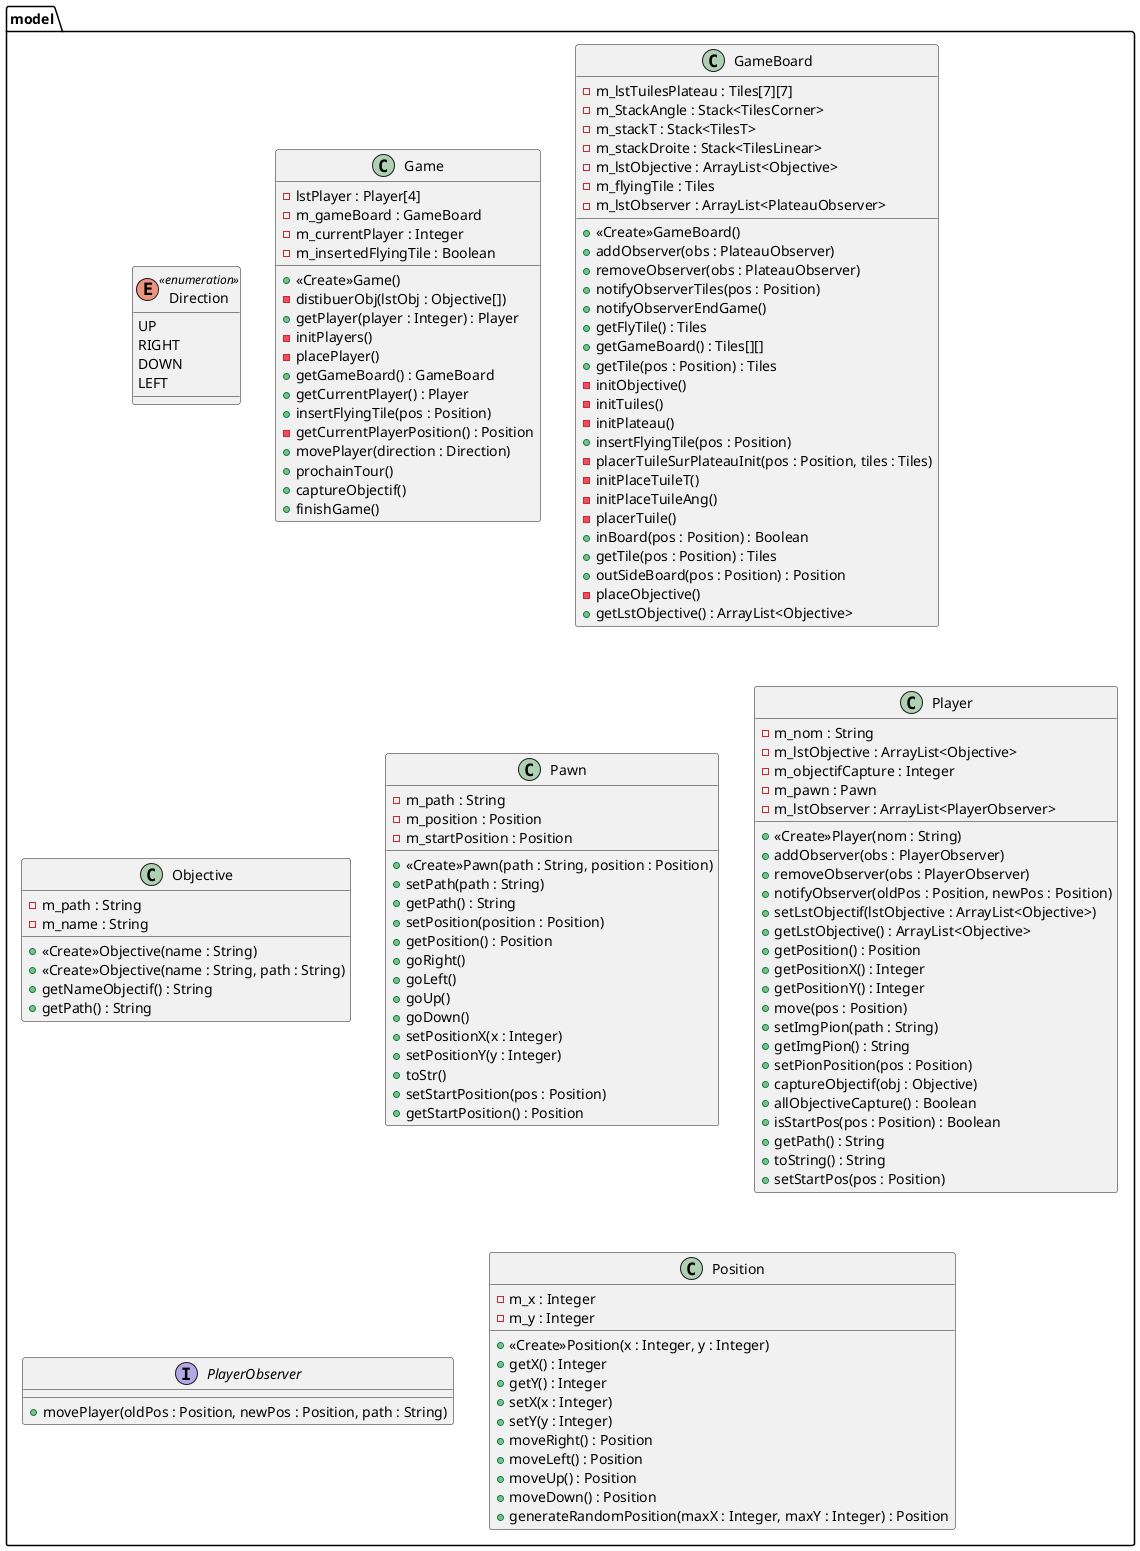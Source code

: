 @startuml

package model{

    enum Direction << enumeration >> {
        UP
        RIGHT
        DOWN
        LEFT
    }

    class Game{
        - lstPlayer : Player[4]
        - m_gameBoard : GameBoard
        - m_currentPlayer : Integer
        - m_insertedFlyingTile : Boolean

        +<<Create>>Game()
        - distibuerObj(lstObj : Objective[])
        + getPlayer(player : Integer) : Player
        - initPlayers()
        - placePlayer()
        + getGameBoard() : GameBoard
        + getCurrentPlayer() : Player
        + insertFlyingTile(pos : Position)
        - getCurrentPlayerPosition() : Position
        + movePlayer(direction : Direction)
        + prochainTour()
        + captureObjectif()
        + finishGame()
    }

    class GameBoard{
        - m_lstTuilesPlateau : Tiles[7][7]
        - m_StackAngle : Stack<TilesCorner>
        - m_stackT : Stack<TilesT>
        - m_stackDroite : Stack<TilesLinear>
        - m_lstObjective : ArrayList<Objective>
        - m_flyingTile : Tiles
        - m_lstObserver : ArrayList<PlateauObserver>

        +<<Create>>GameBoard()
        + addObserver(obs : PlateauObserver)
        + removeObserver(obs : PlateauObserver)
        + notifyObserverTiles(pos : Position)
        + notifyObserverEndGame()
        + getFlyTile() : Tiles
        + getGameBoard() : Tiles[][]
        + getTile(pos : Position) : Tiles
        - initObjective()
        - initTuiles()
        - initPlateau()
        + insertFlyingTile(pos : Position)
        - placerTuileSurPlateauInit(pos : Position, tiles : Tiles)
        - initPlaceTuileT()
        - initPlaceTuileAng()
        - placerTuile()
        + inBoard(pos : Position) : Boolean
        + getTile(pos : Position) : Tiles
        + outSideBoard(pos : Position) : Position
        - placeObjective()
        + getLstObjective() : ArrayList<Objective>
    }

    class Objective{
        - m_path : String
        - m_name : String

        +<<Create>>Objective(name : String)
        +<<Create>>Objective(name : String, path : String)
        + getNameObjectif() : String
        + getPath() : String
    }

    class Pawn{
        - m_path : String
        - m_position : Position
        - m_startPosition : Position

        +<<Create>>Pawn(path : String, position : Position)
        + setPath(path : String)
        + getPath() : String
        + setPosition(position : Position)
        + getPosition() : Position
        + goRight()
        + goLeft()
        + goUp()
        + goDown()
        + setPositionX(x : Integer)
        + setPositionY(y : Integer)
        + toStr()
        + setStartPosition(pos : Position)
        + getStartPosition() : Position
    }

    class Player{
        - m_nom : String
        - m_lstObjective : ArrayList<Objective>
        - m_objectifCapture : Integer
        - m_pawn : Pawn
        - m_lstObserver : ArrayList<PlayerObserver>

        +<<Create>>Player(nom : String)
        + addObserver(obs : PlayerObserver)
        + removeObserver(obs : PlayerObserver)
        + notifyObserver(oldPos : Position, newPos : Position)
        + setLstObjectif(lstObjective : ArrayList<Objective>)
        + getLstObjective() : ArrayList<Objective>
        + getPosition() : Position
        + getPositionX() : Integer
        + getPositionY() : Integer
        + move(pos : Position)
        + setImgPion(path : String)
        + getImgPion() : String
        + setPionPosition(pos : Position)
        + captureObjectif(obj : Objective)
        + allObjectiveCapture() : Boolean
        + isStartPos(pos : Position) : Boolean
        + getPath() : String
        + toString() : String
        + setStartPos(pos : Position)
    }

    interface PlayerObserver{
        + movePlayer(oldPos : Position, newPos : Position, path : String)
    }

    class Position{
        - m_x : Integer
        - m_y : Integer

        +<<Create>>Position(x : Integer, y : Integer)
        + getX() : Integer
        + getY() : Integer
        + setX(x : Integer)
        + setY(y : Integer)
        + moveRight() : Position
        + moveLeft() : Position
        + moveUp() : Position
        + moveDown() : Position
        + generateRandomPosition(maxX : Integer, maxY : Integer) : Position
    }

    
    


}

@enduml